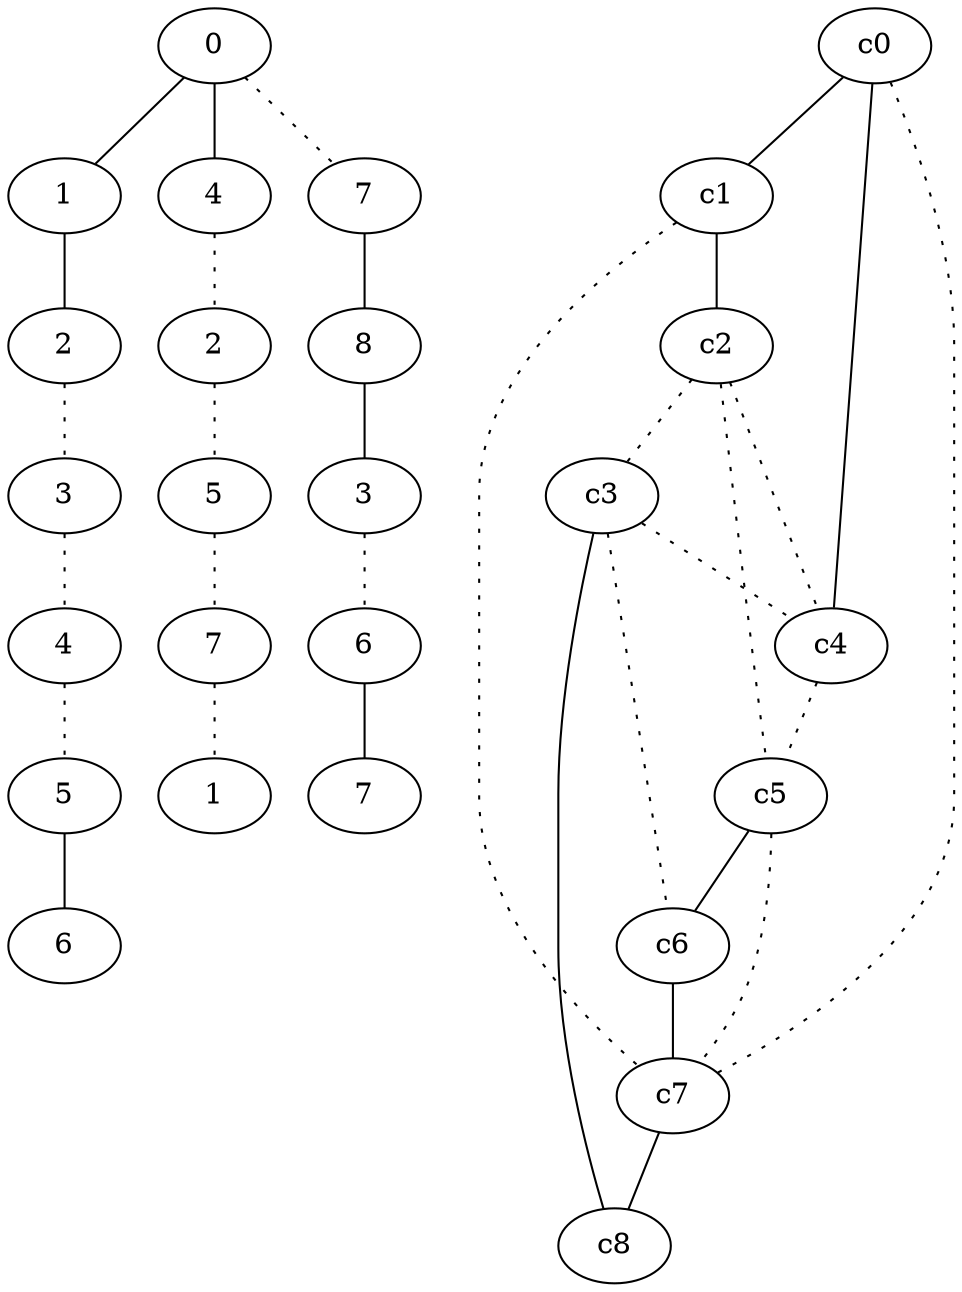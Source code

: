 graph {
a0[label=0];
a1[label=1];
a2[label=2];
a3[label=3];
a4[label=4];
a5[label=5];
a6[label=6];
a7[label=4];
a8[label=2];
a9[label=5];
a10[label=7];
a11[label=1];
a12[label=7];
a13[label=8];
a14[label=3];
a15[label=6];
a16[label=7];
a0 -- a1;
a0 -- a7;
a0 -- a12 [style=dotted];
a1 -- a2;
a2 -- a3 [style=dotted];
a3 -- a4 [style=dotted];
a4 -- a5 [style=dotted];
a5 -- a6;
a7 -- a8 [style=dotted];
a8 -- a9 [style=dotted];
a9 -- a10 [style=dotted];
a10 -- a11 [style=dotted];
a12 -- a13;
a13 -- a14;
a14 -- a15 [style=dotted];
a15 -- a16;
c0 -- c1;
c0 -- c4;
c0 -- c7 [style=dotted];
c1 -- c2;
c1 -- c7 [style=dotted];
c2 -- c3 [style=dotted];
c2 -- c4 [style=dotted];
c2 -- c5 [style=dotted];
c3 -- c4 [style=dotted];
c3 -- c6 [style=dotted];
c3 -- c8;
c4 -- c5 [style=dotted];
c5 -- c6;
c5 -- c7 [style=dotted];
c6 -- c7;
c7 -- c8;
}
